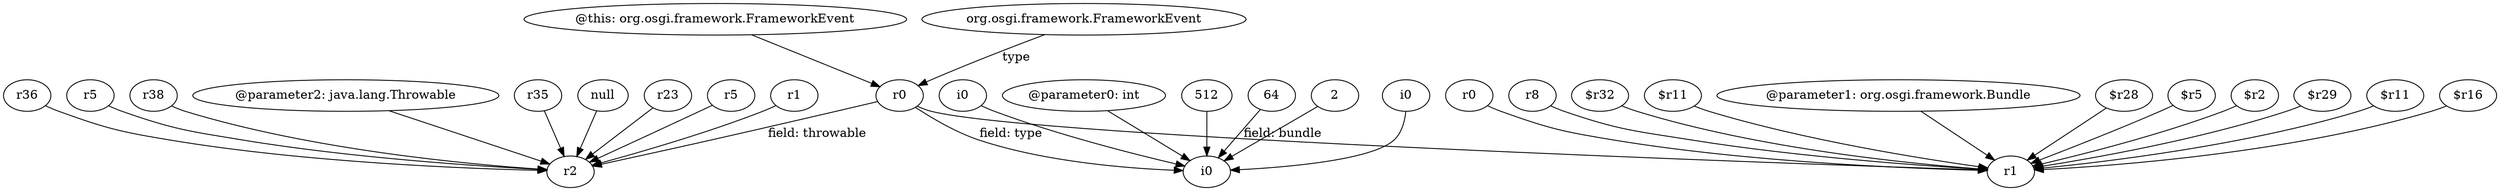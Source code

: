 digraph g {
0[label="r0"]
1[label="r2"]
0->1[label="field: throwable"]
2[label="i0"]
3[label="i0"]
2->3[label=""]
4[label="$r16"]
5[label="r1"]
4->5[label=""]
6[label="r0"]
6->5[label=""]
7[label="r36"]
7->1[label=""]
8[label="r8"]
8->5[label=""]
0->5[label="field: bundle"]
9[label="$r32"]
9->5[label=""]
10[label="r5"]
10->1[label=""]
11[label="r38"]
11->1[label=""]
12[label="@parameter2: java.lang.Throwable"]
12->1[label=""]
13[label="$r11"]
13->5[label=""]
14[label="@this: org.osgi.framework.FrameworkEvent"]
14->0[label=""]
15[label="@parameter1: org.osgi.framework.Bundle"]
15->5[label=""]
16[label="$r28"]
16->5[label=""]
17[label="r35"]
17->1[label=""]
18[label="$r5"]
18->5[label=""]
0->3[label="field: type"]
19[label="null"]
19->1[label=""]
20[label="$r2"]
20->5[label=""]
21[label="@parameter0: int"]
21->3[label=""]
22[label="$r29"]
22->5[label=""]
23[label="org.osgi.framework.FrameworkEvent"]
23->0[label="type"]
24[label="r23"]
24->1[label=""]
25[label="512"]
25->3[label=""]
26[label="64"]
26->3[label=""]
27[label="2"]
27->3[label=""]
28[label="r5"]
28->1[label=""]
29[label="$r11"]
29->5[label=""]
30[label="i0"]
30->3[label=""]
31[label="r1"]
31->1[label=""]
}